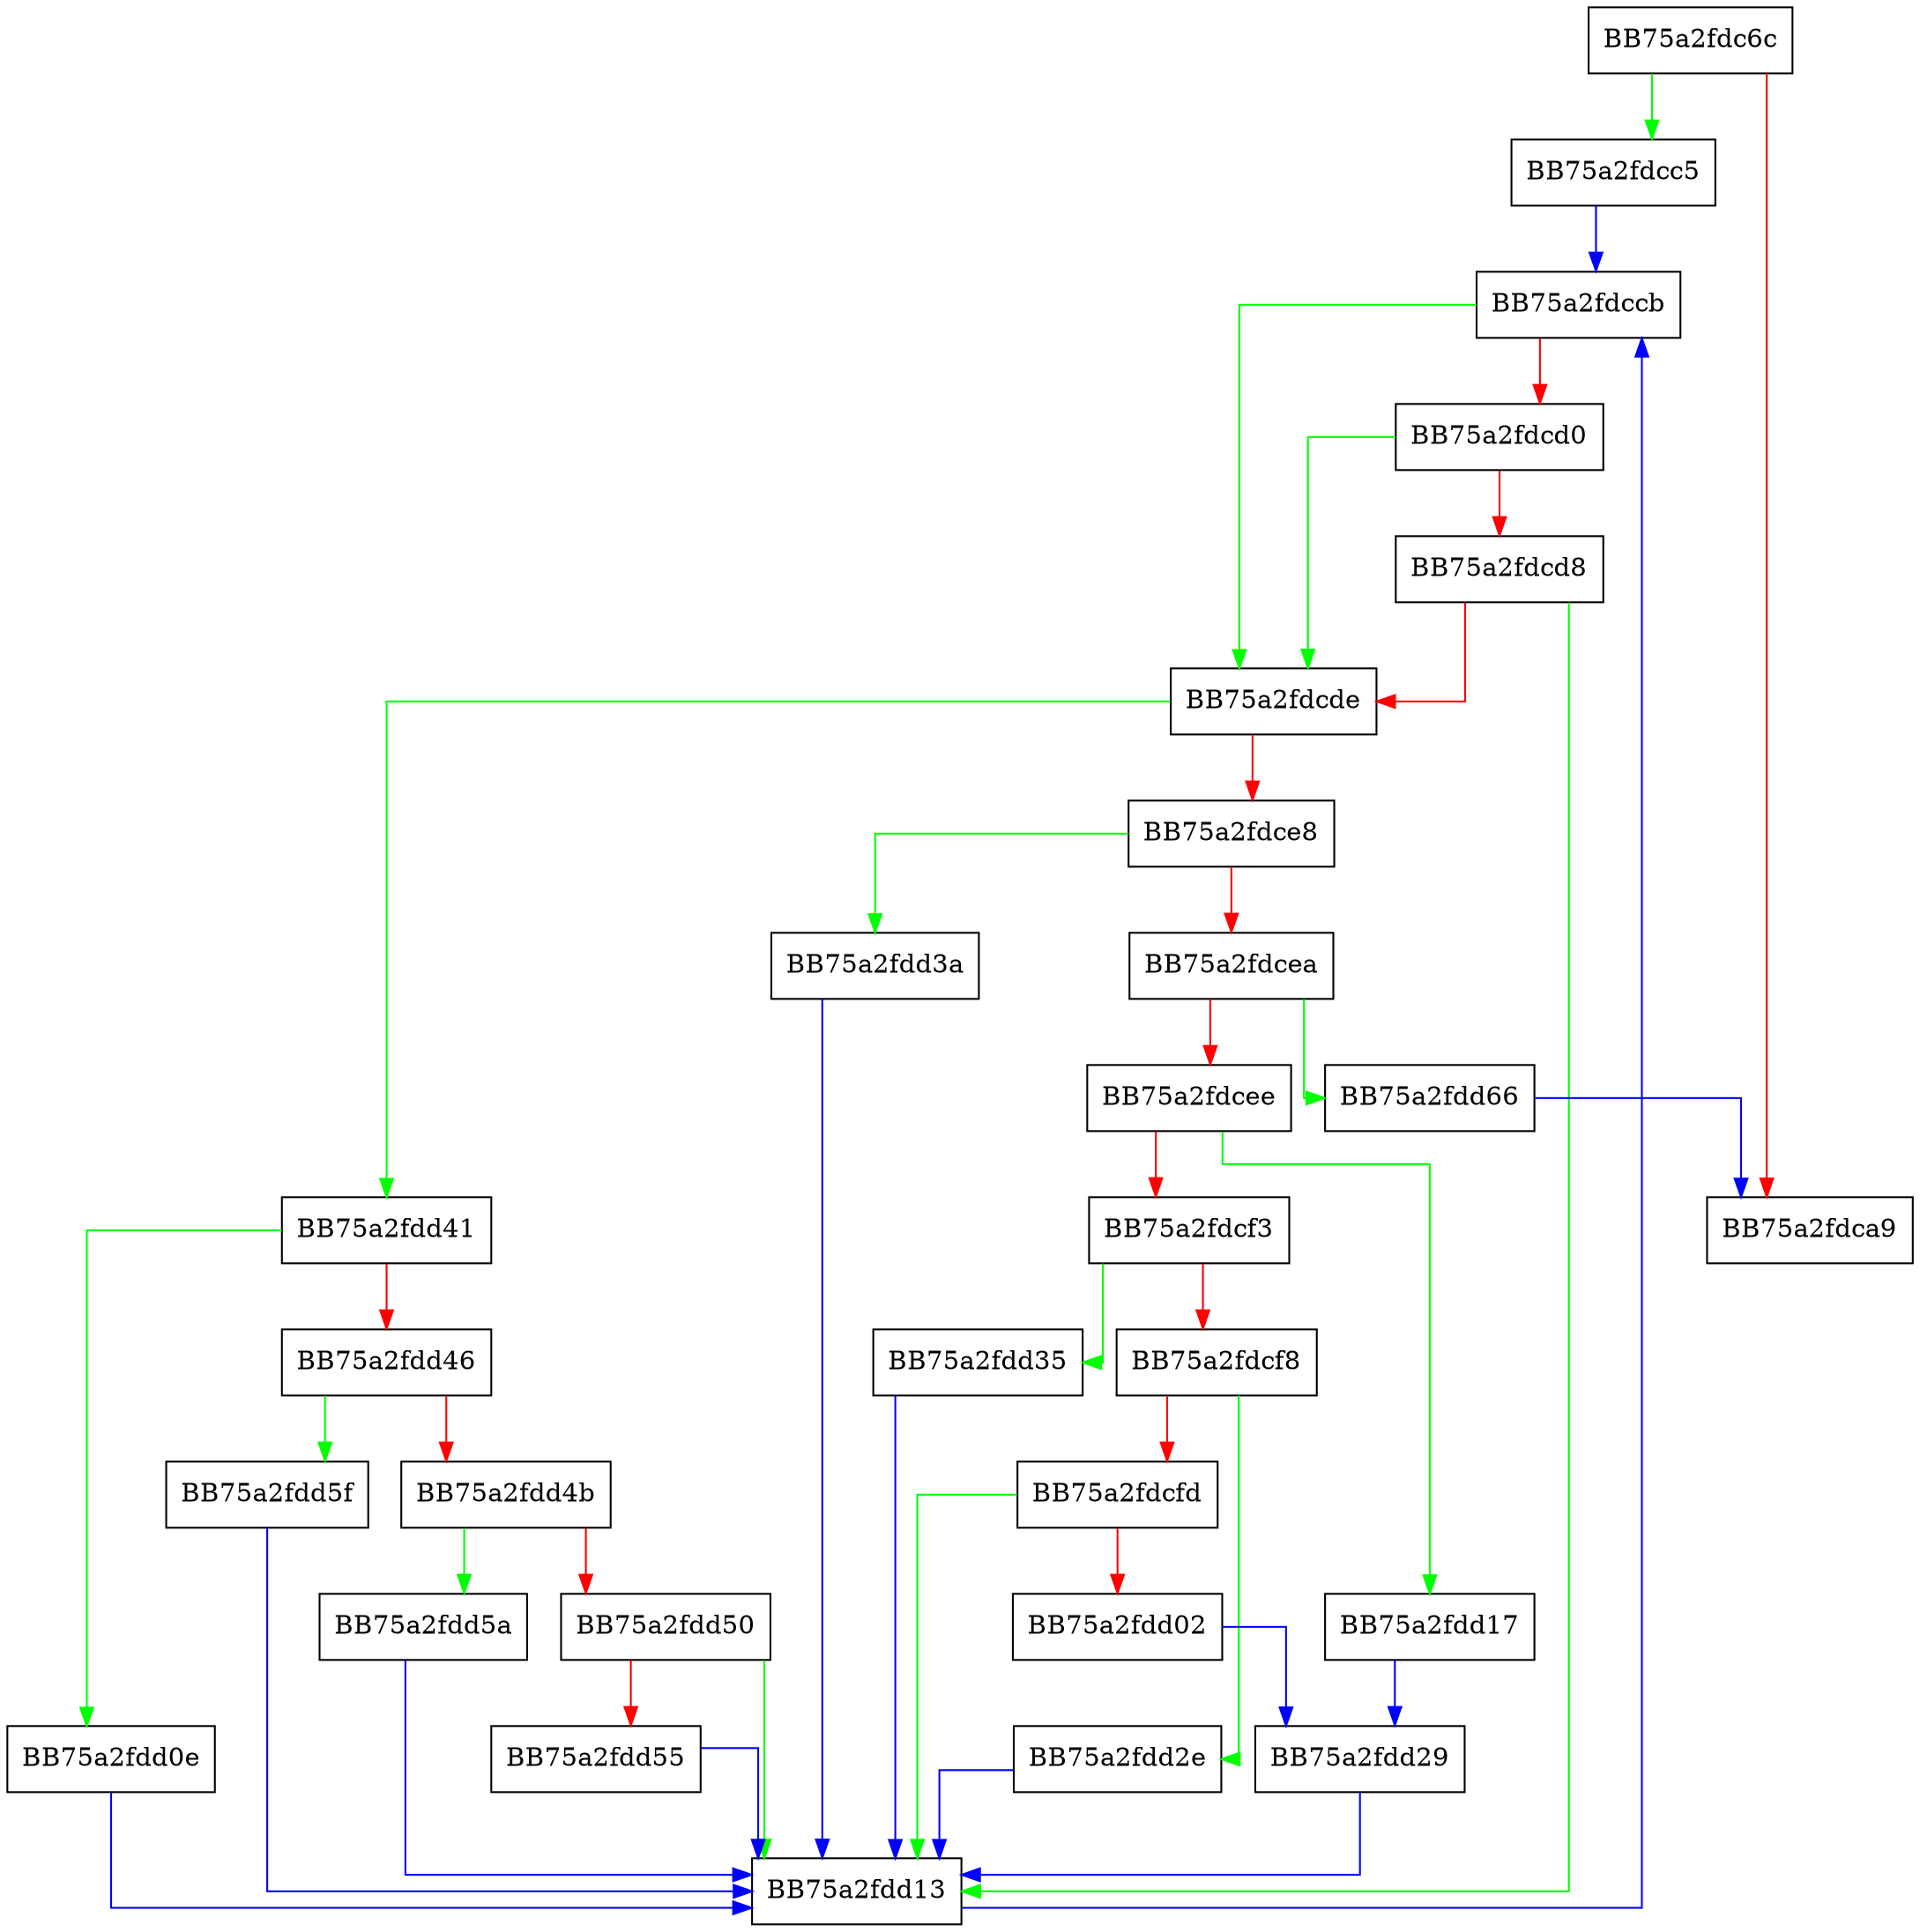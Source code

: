 digraph get_DT_cmd_line {
  node [shape="box"];
  graph [splines=ortho];
  BB75a2fdc6c -> BB75a2fdcc5 [color="green"];
  BB75a2fdc6c -> BB75a2fdca9 [color="red"];
  BB75a2fdcc5 -> BB75a2fdccb [color="blue"];
  BB75a2fdccb -> BB75a2fdcde [color="green"];
  BB75a2fdccb -> BB75a2fdcd0 [color="red"];
  BB75a2fdcd0 -> BB75a2fdcde [color="green"];
  BB75a2fdcd0 -> BB75a2fdcd8 [color="red"];
  BB75a2fdcd8 -> BB75a2fdd13 [color="green"];
  BB75a2fdcd8 -> BB75a2fdcde [color="red"];
  BB75a2fdcde -> BB75a2fdd41 [color="green"];
  BB75a2fdcde -> BB75a2fdce8 [color="red"];
  BB75a2fdce8 -> BB75a2fdd3a [color="green"];
  BB75a2fdce8 -> BB75a2fdcea [color="red"];
  BB75a2fdcea -> BB75a2fdd66 [color="green"];
  BB75a2fdcea -> BB75a2fdcee [color="red"];
  BB75a2fdcee -> BB75a2fdd17 [color="green"];
  BB75a2fdcee -> BB75a2fdcf3 [color="red"];
  BB75a2fdcf3 -> BB75a2fdd35 [color="green"];
  BB75a2fdcf3 -> BB75a2fdcf8 [color="red"];
  BB75a2fdcf8 -> BB75a2fdd2e [color="green"];
  BB75a2fdcf8 -> BB75a2fdcfd [color="red"];
  BB75a2fdcfd -> BB75a2fdd13 [color="green"];
  BB75a2fdcfd -> BB75a2fdd02 [color="red"];
  BB75a2fdd02 -> BB75a2fdd29 [color="blue"];
  BB75a2fdd0e -> BB75a2fdd13 [color="blue"];
  BB75a2fdd13 -> BB75a2fdccb [color="blue"];
  BB75a2fdd17 -> BB75a2fdd29 [color="blue"];
  BB75a2fdd29 -> BB75a2fdd13 [color="blue"];
  BB75a2fdd2e -> BB75a2fdd13 [color="blue"];
  BB75a2fdd35 -> BB75a2fdd13 [color="blue"];
  BB75a2fdd3a -> BB75a2fdd13 [color="blue"];
  BB75a2fdd41 -> BB75a2fdd0e [color="green"];
  BB75a2fdd41 -> BB75a2fdd46 [color="red"];
  BB75a2fdd46 -> BB75a2fdd5f [color="green"];
  BB75a2fdd46 -> BB75a2fdd4b [color="red"];
  BB75a2fdd4b -> BB75a2fdd5a [color="green"];
  BB75a2fdd4b -> BB75a2fdd50 [color="red"];
  BB75a2fdd50 -> BB75a2fdd13 [color="green"];
  BB75a2fdd50 -> BB75a2fdd55 [color="red"];
  BB75a2fdd55 -> BB75a2fdd13 [color="blue"];
  BB75a2fdd5a -> BB75a2fdd13 [color="blue"];
  BB75a2fdd5f -> BB75a2fdd13 [color="blue"];
  BB75a2fdd66 -> BB75a2fdca9 [color="blue"];
}